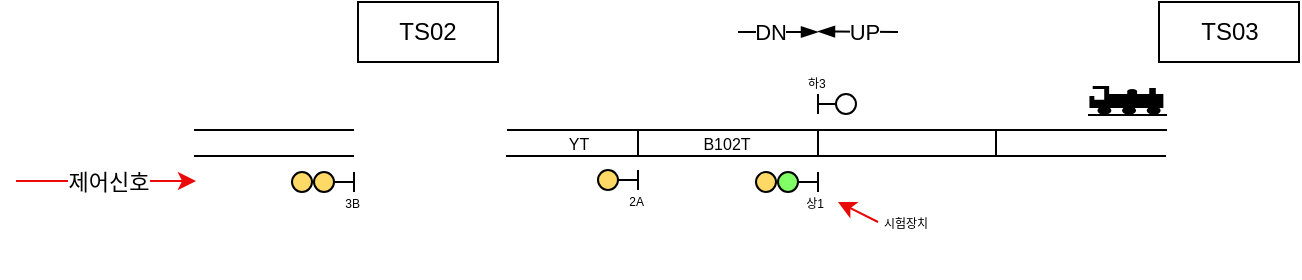 <mxfile version="24.8.6">
  <diagram name="페이지-1" id="H62_dTHRxHn6-XKtVNI4">
    <mxGraphModel dx="930" dy="586" grid="1" gridSize="10" guides="1" tooltips="1" connect="1" arrows="1" fold="1" page="1" pageScale="1" pageWidth="827" pageHeight="1169" math="0" shadow="0">
      <root>
        <mxCell id="0" />
        <mxCell id="1" parent="0" />
        <mxCell id="5uTn9Xa22cTavYsvTUTS-1" value="" style="endArrow=none;html=1;rounded=0;" parent="1" edge="1">
          <mxGeometry width="50" height="50" relative="1" as="geometry">
            <mxPoint x="255.5" y="464" as="sourcePoint" />
            <mxPoint x="585.5" y="464" as="targetPoint" />
          </mxGeometry>
        </mxCell>
        <mxCell id="5uTn9Xa22cTavYsvTUTS-2" value="" style="endArrow=none;html=1;rounded=0;" parent="1" edge="1">
          <mxGeometry width="50" height="50" relative="1" as="geometry">
            <mxPoint x="255" y="477" as="sourcePoint" />
            <mxPoint x="585" y="477" as="targetPoint" />
          </mxGeometry>
        </mxCell>
        <mxCell id="5uTn9Xa22cTavYsvTUTS-3" value="" style="endArrow=none;html=1;rounded=0;" parent="1" edge="1">
          <mxGeometry width="50" height="50" relative="1" as="geometry">
            <mxPoint x="321" y="477" as="sourcePoint" />
            <mxPoint x="321" y="464" as="targetPoint" />
          </mxGeometry>
        </mxCell>
        <mxCell id="5uTn9Xa22cTavYsvTUTS-4" value="" style="endArrow=none;html=1;rounded=0;" parent="1" edge="1">
          <mxGeometry width="50" height="50" relative="1" as="geometry">
            <mxPoint x="411" y="477" as="sourcePoint" />
            <mxPoint x="411" y="464" as="targetPoint" />
          </mxGeometry>
        </mxCell>
        <mxCell id="5uTn9Xa22cTavYsvTUTS-5" value="" style="endArrow=none;html=1;rounded=0;" parent="1" edge="1">
          <mxGeometry width="50" height="50" relative="1" as="geometry">
            <mxPoint x="500" y="477" as="sourcePoint" />
            <mxPoint x="500" y="464" as="targetPoint" />
          </mxGeometry>
        </mxCell>
        <mxCell id="5uTn9Xa22cTavYsvTUTS-8" value="" style="ellipse;whiteSpace=wrap;html=1;aspect=fixed;fillColor=#FFD966;strokeColor=default;" parent="1" vertex="1">
          <mxGeometry x="301" y="484" width="10" height="10" as="geometry" />
        </mxCell>
        <mxCell id="5uTn9Xa22cTavYsvTUTS-9" value="" style="endArrow=none;html=1;rounded=0;exitX=1;exitY=0.5;exitDx=0;exitDy=0;" parent="1" source="5uTn9Xa22cTavYsvTUTS-8" edge="1">
          <mxGeometry width="50" height="50" relative="1" as="geometry">
            <mxPoint x="471" y="504" as="sourcePoint" />
            <mxPoint x="321" y="489" as="targetPoint" />
          </mxGeometry>
        </mxCell>
        <mxCell id="5uTn9Xa22cTavYsvTUTS-10" value="" style="endArrow=none;html=1;rounded=0;" parent="1" edge="1">
          <mxGeometry width="50" height="50" relative="1" as="geometry">
            <mxPoint x="321" y="494" as="sourcePoint" />
            <mxPoint x="321" y="484" as="targetPoint" />
          </mxGeometry>
        </mxCell>
        <mxCell id="5uTn9Xa22cTavYsvTUTS-13" value="YT" style="text;html=1;align=center;verticalAlign=middle;resizable=0;points=[];autosize=1;strokeColor=none;fillColor=none;fontSize=8;" parent="1" vertex="1">
          <mxGeometry x="276" y="461" width="30" height="20" as="geometry" />
        </mxCell>
        <mxCell id="5uTn9Xa22cTavYsvTUTS-14" value="B102T" style="text;html=1;align=center;verticalAlign=middle;resizable=0;points=[];autosize=1;strokeColor=none;fillColor=none;fontSize=8;" parent="1" vertex="1">
          <mxGeometry x="340" y="461" width="50" height="20" as="geometry" />
        </mxCell>
        <mxCell id="5uTn9Xa22cTavYsvTUTS-16" value="" style="shape=mxgraph.signs.transportation.train_3;html=1;pointerEvents=1;fillColor=#000000;strokeColor=none;verticalLabelPosition=bottom;verticalAlign=top;align=center;fontSize=11;" parent="1" vertex="1">
          <mxGeometry x="546" y="442" width="39.5" height="15" as="geometry" />
        </mxCell>
        <mxCell id="5uTn9Xa22cTavYsvTUTS-17" value="" style="ellipse;whiteSpace=wrap;html=1;aspect=fixed;fillColor=#80ff66;" parent="1" vertex="1">
          <mxGeometry x="391" y="485" width="10" height="10" as="geometry" />
        </mxCell>
        <mxCell id="5uTn9Xa22cTavYsvTUTS-18" value="" style="endArrow=none;html=1;rounded=0;exitX=1;exitY=0.5;exitDx=0;exitDy=0;" parent="1" source="5uTn9Xa22cTavYsvTUTS-17" edge="1">
          <mxGeometry width="50" height="50" relative="1" as="geometry">
            <mxPoint x="561" y="505" as="sourcePoint" />
            <mxPoint x="411" y="490" as="targetPoint" />
          </mxGeometry>
        </mxCell>
        <mxCell id="5uTn9Xa22cTavYsvTUTS-19" value="" style="endArrow=none;html=1;rounded=0;" parent="1" edge="1">
          <mxGeometry width="50" height="50" relative="1" as="geometry">
            <mxPoint x="411" y="495" as="sourcePoint" />
            <mxPoint x="411" y="485" as="targetPoint" />
          </mxGeometry>
        </mxCell>
        <mxCell id="5uTn9Xa22cTavYsvTUTS-22" value="&lt;font style=&quot;font-size: 6px;&quot;&gt;2A&lt;/font&gt;" style="text;html=1;align=right;verticalAlign=bottom;resizable=0;points=[];autosize=1;strokeColor=none;fillColor=none;labelPosition=left;verticalLabelPosition=top;" parent="1" vertex="1">
          <mxGeometry x="325" y="507" width="30" height="30" as="geometry" />
        </mxCell>
        <mxCell id="5uTn9Xa22cTavYsvTUTS-23" value="&lt;span style=&quot;font-size: 6px;&quot;&gt;상1&lt;/span&gt;" style="text;html=1;align=right;verticalAlign=bottom;resizable=0;points=[];autosize=1;strokeColor=none;fillColor=none;labelPosition=left;verticalLabelPosition=top;" parent="1" vertex="1">
          <mxGeometry x="415" y="508" width="30" height="30" as="geometry" />
        </mxCell>
        <mxCell id="5uTn9Xa22cTavYsvTUTS-24" value="" style="ellipse;whiteSpace=wrap;html=1;aspect=fixed;fillColor=#FFD966;" parent="1" vertex="1">
          <mxGeometry x="380" y="485" width="10" height="10" as="geometry" />
        </mxCell>
        <mxCell id="5uTn9Xa22cTavYsvTUTS-25" value="TS03" style="rounded=0;whiteSpace=wrap;html=1;" parent="1" vertex="1">
          <mxGeometry x="581.5" y="400" width="70" height="30" as="geometry" />
        </mxCell>
        <mxCell id="5uTn9Xa22cTavYsvTUTS-26" value="TS02" style="rounded=0;whiteSpace=wrap;html=1;" parent="1" vertex="1">
          <mxGeometry x="181" y="400" width="70" height="30" as="geometry" />
        </mxCell>
        <mxCell id="5uTn9Xa22cTavYsvTUTS-27" value="" style="endArrow=blockThin;html=1;rounded=0;endFill=1;" parent="1" edge="1">
          <mxGeometry width="50" height="50" relative="1" as="geometry">
            <mxPoint x="451" y="415" as="sourcePoint" />
            <mxPoint x="411" y="414.76" as="targetPoint" />
          </mxGeometry>
        </mxCell>
        <mxCell id="5uTn9Xa22cTavYsvTUTS-28" value="UP" style="edgeLabel;html=1;align=center;verticalAlign=middle;resizable=0;points=[];" parent="5uTn9Xa22cTavYsvTUTS-27" vertex="1" connectable="0">
          <mxGeometry x="-0.117" y="1" relative="1" as="geometry">
            <mxPoint y="-1" as="offset" />
          </mxGeometry>
        </mxCell>
        <mxCell id="5uTn9Xa22cTavYsvTUTS-30" value="" style="endArrow=blockThin;html=1;rounded=0;endFill=1;" parent="1" edge="1">
          <mxGeometry width="50" height="50" relative="1" as="geometry">
            <mxPoint x="371" y="415" as="sourcePoint" />
            <mxPoint x="411" y="415" as="targetPoint" />
          </mxGeometry>
        </mxCell>
        <mxCell id="5uTn9Xa22cTavYsvTUTS-31" value="DN" style="edgeLabel;html=1;align=center;verticalAlign=middle;resizable=0;points=[];" parent="5uTn9Xa22cTavYsvTUTS-30" vertex="1" connectable="0">
          <mxGeometry x="-0.117" y="1" relative="1" as="geometry">
            <mxPoint x="-2" y="1" as="offset" />
          </mxGeometry>
        </mxCell>
        <mxCell id="5uTn9Xa22cTavYsvTUTS-32" value="" style="ellipse;whiteSpace=wrap;html=1;aspect=fixed;fillColor=none;strokeColor=default;" parent="1" vertex="1">
          <mxGeometry x="420" y="446" width="10" height="10" as="geometry" />
        </mxCell>
        <mxCell id="5uTn9Xa22cTavYsvTUTS-33" value="" style="endArrow=none;html=1;rounded=0;exitX=0;exitY=0.5;exitDx=0;exitDy=0;" parent="1" source="5uTn9Xa22cTavYsvTUTS-32" edge="1">
          <mxGeometry width="50" height="50" relative="1" as="geometry">
            <mxPoint x="561" y="466" as="sourcePoint" />
            <mxPoint x="411" y="451" as="targetPoint" />
          </mxGeometry>
        </mxCell>
        <mxCell id="5uTn9Xa22cTavYsvTUTS-34" value="" style="endArrow=none;html=1;rounded=0;" parent="1" edge="1">
          <mxGeometry width="50" height="50" relative="1" as="geometry">
            <mxPoint x="411" y="456" as="sourcePoint" />
            <mxPoint x="411" y="446" as="targetPoint" />
          </mxGeometry>
        </mxCell>
        <mxCell id="5uTn9Xa22cTavYsvTUTS-36" value="&lt;span style=&quot;font-size: 6px;&quot;&gt;하3&lt;/span&gt;" style="text;html=1;align=left;verticalAlign=middle;resizable=0;points=[];autosize=1;strokeColor=none;fillColor=none;labelPosition=right;verticalLabelPosition=middle;" parent="1" vertex="1">
          <mxGeometry x="374" y="424" width="30" height="30" as="geometry" />
        </mxCell>
        <mxCell id="5uTn9Xa22cTavYsvTUTS-39" value="" style="endArrow=classic;html=1;rounded=0;strokeColor=#e90707;" parent="1" edge="1">
          <mxGeometry width="50" height="50" relative="1" as="geometry">
            <mxPoint x="441" y="510" as="sourcePoint" />
            <mxPoint x="421" y="500" as="targetPoint" />
          </mxGeometry>
        </mxCell>
        <mxCell id="5uTn9Xa22cTavYsvTUTS-41" value="&lt;font style=&quot;font-size: 6px;&quot;&gt;시험장치&lt;/font&gt;" style="text;html=1;align=center;verticalAlign=middle;whiteSpace=wrap;rounded=0;" parent="1" vertex="1">
          <mxGeometry x="440" y="501" width="30" height="15" as="geometry" />
        </mxCell>
        <mxCell id="5uTn9Xa22cTavYsvTUTS-42" value="" style="ellipse;whiteSpace=wrap;html=1;aspect=fixed;fillColor=#FFD966;strokeColor=default;" parent="1" vertex="1">
          <mxGeometry x="159" y="485" width="10" height="10" as="geometry" />
        </mxCell>
        <mxCell id="5uTn9Xa22cTavYsvTUTS-43" value="" style="endArrow=none;html=1;rounded=0;exitX=1;exitY=0.5;exitDx=0;exitDy=0;" parent="1" source="5uTn9Xa22cTavYsvTUTS-42" edge="1">
          <mxGeometry width="50" height="50" relative="1" as="geometry">
            <mxPoint x="329" y="505" as="sourcePoint" />
            <mxPoint x="179" y="490" as="targetPoint" />
          </mxGeometry>
        </mxCell>
        <mxCell id="5uTn9Xa22cTavYsvTUTS-44" value="" style="endArrow=none;html=1;rounded=0;" parent="1" edge="1">
          <mxGeometry width="50" height="50" relative="1" as="geometry">
            <mxPoint x="179" y="495" as="sourcePoint" />
            <mxPoint x="179" y="485" as="targetPoint" />
          </mxGeometry>
        </mxCell>
        <mxCell id="5uTn9Xa22cTavYsvTUTS-45" value="&lt;font style=&quot;font-size: 6px;&quot;&gt;3B&lt;/font&gt;" style="text;html=1;align=right;verticalAlign=bottom;resizable=0;points=[];autosize=1;strokeColor=none;fillColor=none;labelPosition=left;verticalLabelPosition=top;" parent="1" vertex="1">
          <mxGeometry x="183" y="508" width="30" height="30" as="geometry" />
        </mxCell>
        <mxCell id="5uTn9Xa22cTavYsvTUTS-46" value="" style="ellipse;whiteSpace=wrap;html=1;aspect=fixed;fillColor=#FFD966;strokeColor=default;" parent="1" vertex="1">
          <mxGeometry x="148" y="485" width="10" height="10" as="geometry" />
        </mxCell>
        <mxCell id="5uTn9Xa22cTavYsvTUTS-47" value="" style="endArrow=none;html=1;rounded=0;" parent="1" edge="1">
          <mxGeometry width="50" height="50" relative="1" as="geometry">
            <mxPoint x="99" y="464" as="sourcePoint" />
            <mxPoint x="179" y="464" as="targetPoint" />
          </mxGeometry>
        </mxCell>
        <mxCell id="5uTn9Xa22cTavYsvTUTS-48" value="" style="endArrow=none;html=1;rounded=0;" parent="1" edge="1">
          <mxGeometry width="50" height="50" relative="1" as="geometry">
            <mxPoint x="99" y="477" as="sourcePoint" />
            <mxPoint x="179" y="477" as="targetPoint" />
          </mxGeometry>
        </mxCell>
        <mxCell id="y24MIxbhBwyy81BUQA5c-1" value="" style="endArrow=classic;html=1;rounded=0;strokeColor=#ec0909;" edge="1" parent="1">
          <mxGeometry width="50" height="50" relative="1" as="geometry">
            <mxPoint x="10" y="489.5" as="sourcePoint" />
            <mxPoint x="100" y="489.5" as="targetPoint" />
          </mxGeometry>
        </mxCell>
        <mxCell id="y24MIxbhBwyy81BUQA5c-2" value="제어신호" style="edgeLabel;html=1;align=center;verticalAlign=middle;resizable=0;points=[];" vertex="1" connectable="0" parent="y24MIxbhBwyy81BUQA5c-1">
          <mxGeometry x="0.356" y="-3" relative="1" as="geometry">
            <mxPoint x="-15" y="-3" as="offset" />
          </mxGeometry>
        </mxCell>
      </root>
    </mxGraphModel>
  </diagram>
</mxfile>
